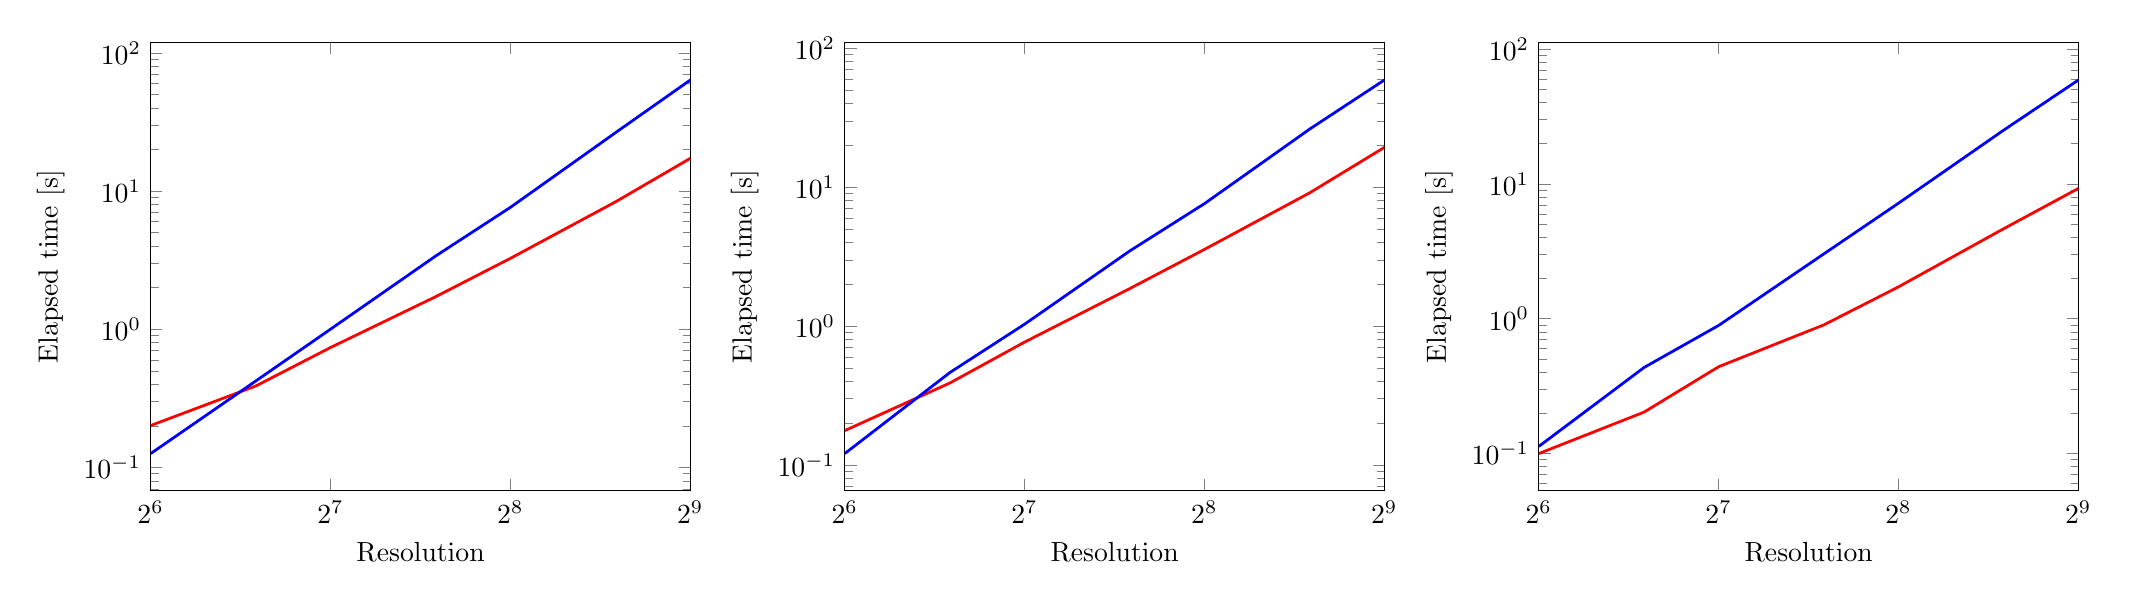 \begin{tikzpicture}
\begin{axis} [
	ymode=log,
	xlabel={Resolution},
	ylabel={Elapsed time [s]},
	xmin=64, xmax=512,
	xmode=log, log basis x=2,
	legend pos=north west
]
		\addplot[color=red, line width=1]
			coordinates {
				(64.0, 0.201)(96.0, 0.389)(128.0, 0.738)(192.0, 1.722)(256.0, 3.261)(384.0, 8.366)(512.0, 17.258)
			};
		\addplot[color=blue, line width=1]
			coordinates {
				(64.0, 0.126)(96.0, 0.423)(128.0, 1.002)(192.0, 3.393)(256.0, 7.629)(384.0, 26.501)(512.0, 63.645)
			};
\end{axis}
\end{tikzpicture}
\begin{tikzpicture}
\begin{axis} [
	ymode=log,
	xlabel={Resolution},
	ylabel={Elapsed time [s]},
	xmin=64, xmax=512,
	xmode=log, log basis x=2,
	legend pos=north west
]
		\addplot[color=red, line width=1]
			coordinates {
				(64.0, 0.177)(96.0, 0.39)(128.0, 0.768)(192.0, 1.864)(256.0, 3.567)(384.0, 9.102)(512.0, 19.336)
			};
		\addplot[color=blue, line width=1]
			coordinates {
				(64.0, 0.121)(96.0, 0.464)(128.0, 1.033)(192.0, 3.478)(256.0, 7.617)(384.0, 26.181)(512.0, 59.055)
			};
\end{axis}
\end{tikzpicture}
\begin{tikzpicture}
\begin{axis} [
	ymode=log,
	xlabel={Resolution},
	ylabel={Elapsed time [s]},
	xmin=64, xmax=512,
	xmode=log, log basis x=2,
	legend pos=north west
]
		\addplot[color=red, line width=1]
			coordinates {
				(64.0, 0.1)(96.0, 0.203)(128.0, 0.441)(192.0, 0.901)(256.0, 1.726)(384.0, 4.66)(512.0, 9.272)
			};
		\addplot[color=blue, line width=1]
			coordinates {
				(64.0, 0.113)(96.0, 0.435)(128.0, 0.893)(192.0, 3.03)(256.0, 7.206)(384.0, 25.092)(512.0, 59.058)
			};
\end{axis}
\end{tikzpicture}
